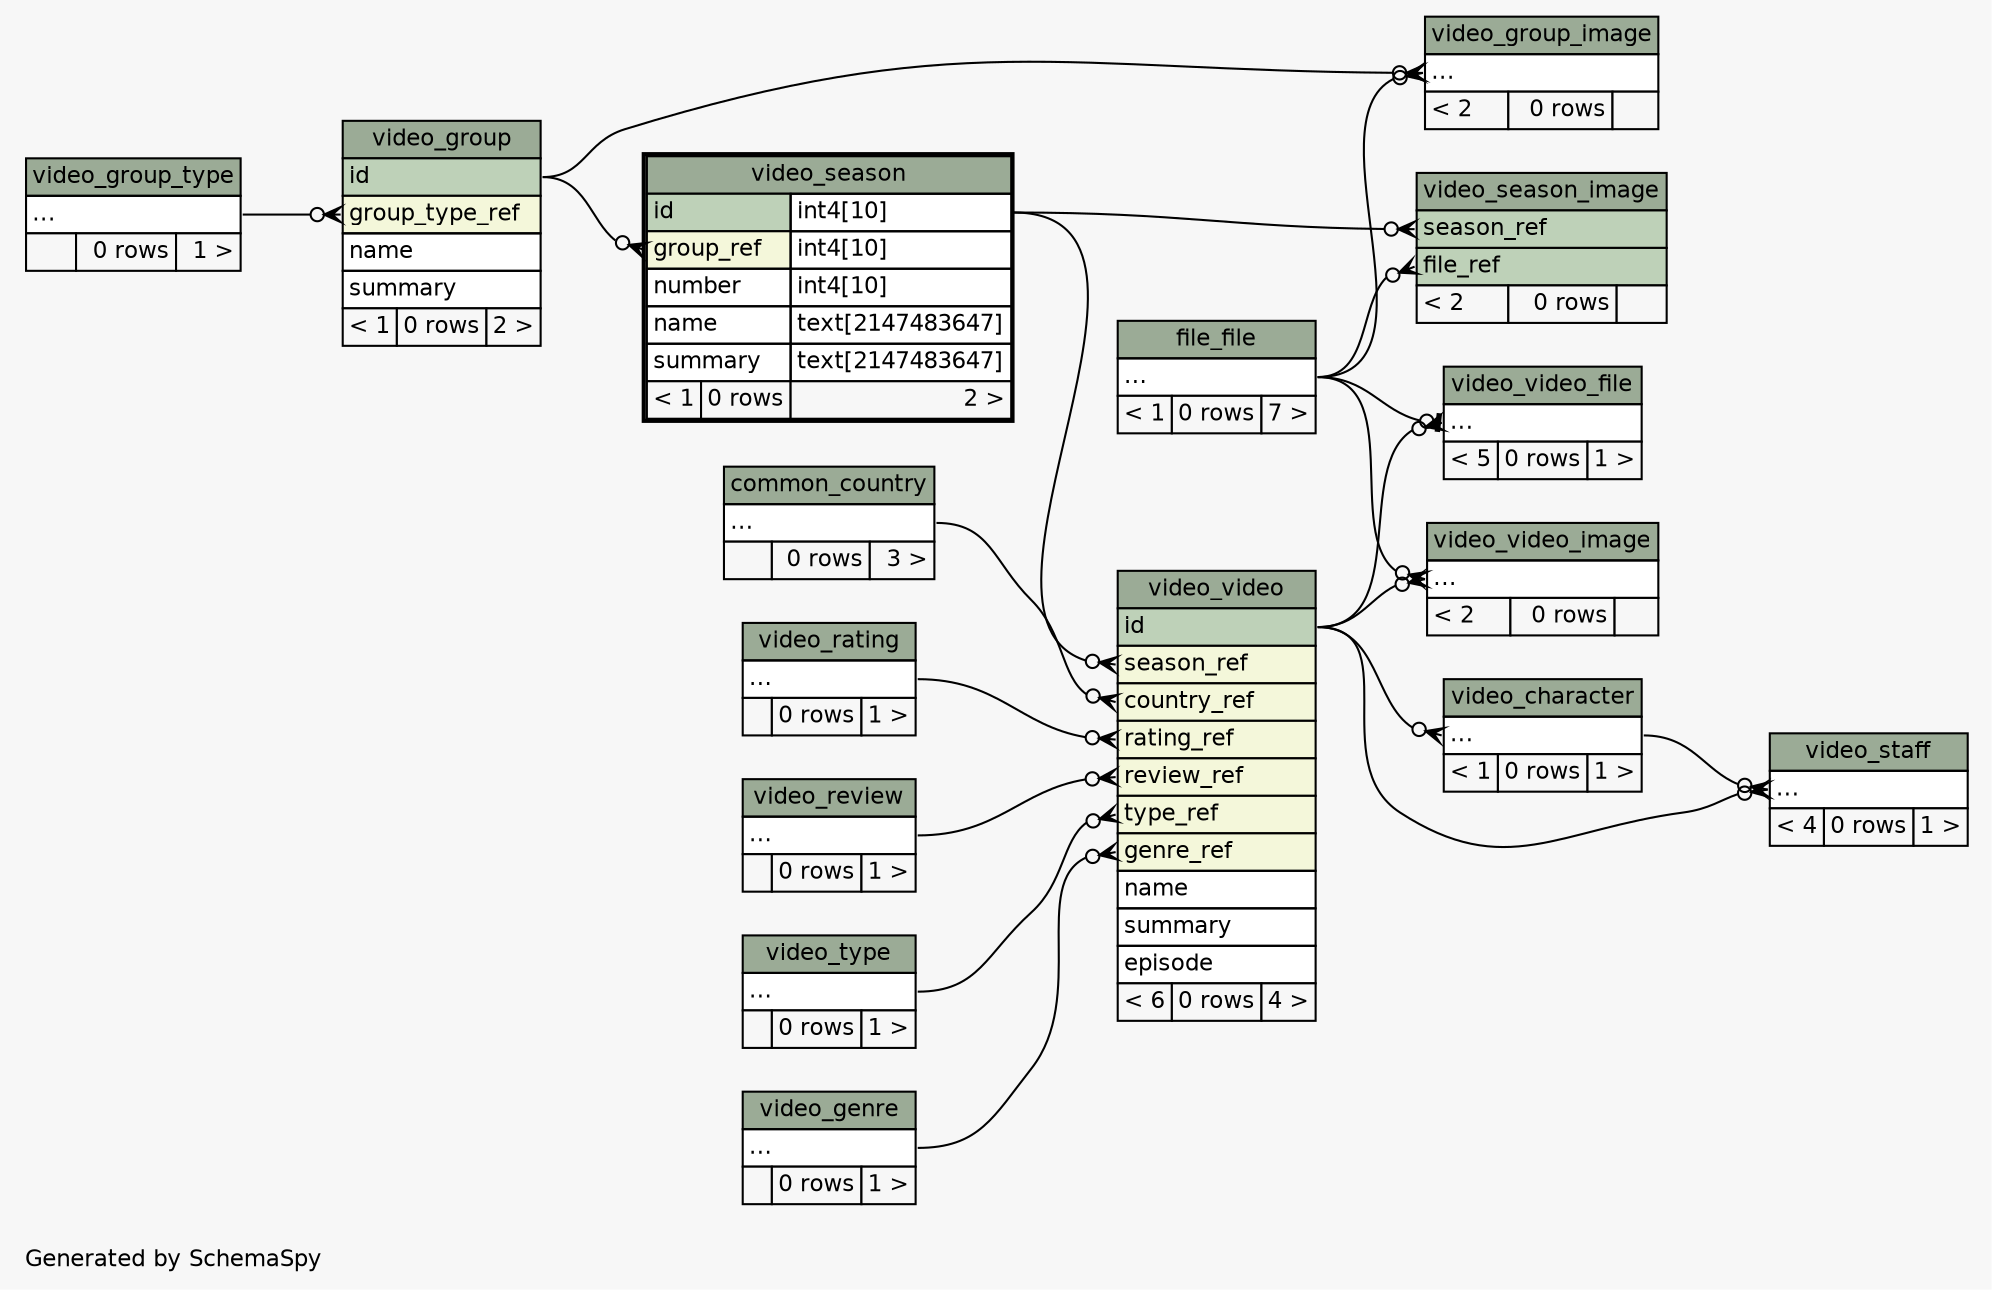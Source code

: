 // dot 2.26.3 on Linux 3.2.0-23-generic
// SchemaSpy rev 590
digraph "twoDegreesRelationshipsDiagram" {
  graph [
    rankdir="RL"
    bgcolor="#f7f7f7"
    label="\nGenerated by SchemaSpy"
    labeljust="l"
    nodesep="0.18"
    ranksep="0.46"
    fontname="Helvetica"
    fontsize="11"
  ];
  node [
    fontname="Helvetica"
    fontsize="11"
    shape="plaintext"
  ];
  edge [
    arrowsize="0.8"
  ];
  "video_character":"elipses":w -> "video_video":"id":e [arrowhead=none dir=back arrowtail=crowodot];
  "video_group":"group_type_ref":w -> "video_group_type":"elipses":e [arrowhead=none dir=back arrowtail=crowodot];
  "video_group_image":"elipses":w -> "file_file":"elipses":e [arrowhead=none dir=back arrowtail=crowodot];
  "video_group_image":"elipses":w -> "video_group":"id":e [arrowhead=none dir=back arrowtail=crowodot];
  "video_season":"group_ref":w -> "video_group":"id":e [arrowhead=none dir=back arrowtail=crowodot];
  "video_season_image":"file_ref":w -> "file_file":"elipses":e [arrowhead=none dir=back arrowtail=crowodot];
  "video_season_image":"season_ref":w -> "video_season":"id.type":e [arrowhead=none dir=back arrowtail=crowodot];
  "video_staff":"elipses":w -> "video_character":"elipses":e [arrowhead=none dir=back arrowtail=crowodot];
  "video_staff":"elipses":w -> "video_video":"id":e [arrowhead=none dir=back arrowtail=crowodot];
  "video_video":"country_ref":w -> "common_country":"elipses":e [arrowhead=none dir=back arrowtail=crowodot];
  "video_video":"genre_ref":w -> "video_genre":"elipses":e [arrowhead=none dir=back arrowtail=crowodot];
  "video_video":"rating_ref":w -> "video_rating":"elipses":e [arrowhead=none dir=back arrowtail=crowodot];
  "video_video":"review_ref":w -> "video_review":"elipses":e [arrowhead=none dir=back arrowtail=crowodot];
  "video_video":"season_ref":w -> "video_season":"id.type":e [arrowhead=none dir=back arrowtail=crowodot];
  "video_video":"type_ref":w -> "video_type":"elipses":e [arrowhead=none dir=back arrowtail=crowodot];
  "video_video_file":"elipses":w -> "file_file":"elipses":e [arrowhead=none dir=back arrowtail=teeodot];
  "video_video_file":"elipses":w -> "video_video":"id":e [arrowhead=none dir=back arrowtail=crowodot];
  "video_video_image":"elipses":w -> "file_file":"elipses":e [arrowhead=none dir=back arrowtail=crowodot];
  "video_video_image":"elipses":w -> "video_video":"id":e [arrowhead=none dir=back arrowtail=crowodot];
  "common_country" [
    label=<
    <TABLE BORDER="0" CELLBORDER="1" CELLSPACING="0" BGCOLOR="#ffffff">
      <TR><TD COLSPAN="3" BGCOLOR="#9bab96" ALIGN="CENTER">common_country</TD></TR>
      <TR><TD PORT="elipses" COLSPAN="3" ALIGN="LEFT">...</TD></TR>
      <TR><TD ALIGN="LEFT" BGCOLOR="#f7f7f7">  </TD><TD ALIGN="RIGHT" BGCOLOR="#f7f7f7">0 rows</TD><TD ALIGN="RIGHT" BGCOLOR="#f7f7f7">3 &gt;</TD></TR>
    </TABLE>>
    URL="common_country.html"
    tooltip="common_country"
  ];
  "file_file" [
    label=<
    <TABLE BORDER="0" CELLBORDER="1" CELLSPACING="0" BGCOLOR="#ffffff">
      <TR><TD COLSPAN="3" BGCOLOR="#9bab96" ALIGN="CENTER">file_file</TD></TR>
      <TR><TD PORT="elipses" COLSPAN="3" ALIGN="LEFT">...</TD></TR>
      <TR><TD ALIGN="LEFT" BGCOLOR="#f7f7f7">&lt; 1</TD><TD ALIGN="RIGHT" BGCOLOR="#f7f7f7">0 rows</TD><TD ALIGN="RIGHT" BGCOLOR="#f7f7f7">7 &gt;</TD></TR>
    </TABLE>>
    URL="file_file.html"
    tooltip="file_file"
  ];
  "video_character" [
    label=<
    <TABLE BORDER="0" CELLBORDER="1" CELLSPACING="0" BGCOLOR="#ffffff">
      <TR><TD COLSPAN="3" BGCOLOR="#9bab96" ALIGN="CENTER">video_character</TD></TR>
      <TR><TD PORT="elipses" COLSPAN="3" ALIGN="LEFT">...</TD></TR>
      <TR><TD ALIGN="LEFT" BGCOLOR="#f7f7f7">&lt; 1</TD><TD ALIGN="RIGHT" BGCOLOR="#f7f7f7">0 rows</TD><TD ALIGN="RIGHT" BGCOLOR="#f7f7f7">1 &gt;</TD></TR>
    </TABLE>>
    URL="video_character.html"
    tooltip="video_character"
  ];
  "video_genre" [
    label=<
    <TABLE BORDER="0" CELLBORDER="1" CELLSPACING="0" BGCOLOR="#ffffff">
      <TR><TD COLSPAN="3" BGCOLOR="#9bab96" ALIGN="CENTER">video_genre</TD></TR>
      <TR><TD PORT="elipses" COLSPAN="3" ALIGN="LEFT">...</TD></TR>
      <TR><TD ALIGN="LEFT" BGCOLOR="#f7f7f7">  </TD><TD ALIGN="RIGHT" BGCOLOR="#f7f7f7">0 rows</TD><TD ALIGN="RIGHT" BGCOLOR="#f7f7f7">1 &gt;</TD></TR>
    </TABLE>>
    URL="video_genre.html"
    tooltip="video_genre"
  ];
  "video_group" [
    label=<
    <TABLE BORDER="0" CELLBORDER="1" CELLSPACING="0" BGCOLOR="#ffffff">
      <TR><TD COLSPAN="3" BGCOLOR="#9bab96" ALIGN="CENTER">video_group</TD></TR>
      <TR><TD PORT="id" COLSPAN="3" BGCOLOR="#bed1b8" ALIGN="LEFT">id</TD></TR>
      <TR><TD PORT="group_type_ref" COLSPAN="3" BGCOLOR="#f4f7da" ALIGN="LEFT">group_type_ref</TD></TR>
      <TR><TD PORT="name" COLSPAN="3" ALIGN="LEFT">name</TD></TR>
      <TR><TD PORT="summary" COLSPAN="3" ALIGN="LEFT">summary</TD></TR>
      <TR><TD ALIGN="LEFT" BGCOLOR="#f7f7f7">&lt; 1</TD><TD ALIGN="RIGHT" BGCOLOR="#f7f7f7">0 rows</TD><TD ALIGN="RIGHT" BGCOLOR="#f7f7f7">2 &gt;</TD></TR>
    </TABLE>>
    URL="video_group.html"
    tooltip="video_group"
  ];
  "video_group_image" [
    label=<
    <TABLE BORDER="0" CELLBORDER="1" CELLSPACING="0" BGCOLOR="#ffffff">
      <TR><TD COLSPAN="3" BGCOLOR="#9bab96" ALIGN="CENTER">video_group_image</TD></TR>
      <TR><TD PORT="elipses" COLSPAN="3" ALIGN="LEFT">...</TD></TR>
      <TR><TD ALIGN="LEFT" BGCOLOR="#f7f7f7">&lt; 2</TD><TD ALIGN="RIGHT" BGCOLOR="#f7f7f7">0 rows</TD><TD ALIGN="RIGHT" BGCOLOR="#f7f7f7">  </TD></TR>
    </TABLE>>
    URL="video_group_image.html"
    tooltip="video_group_image"
  ];
  "video_group_type" [
    label=<
    <TABLE BORDER="0" CELLBORDER="1" CELLSPACING="0" BGCOLOR="#ffffff">
      <TR><TD COLSPAN="3" BGCOLOR="#9bab96" ALIGN="CENTER">video_group_type</TD></TR>
      <TR><TD PORT="elipses" COLSPAN="3" ALIGN="LEFT">...</TD></TR>
      <TR><TD ALIGN="LEFT" BGCOLOR="#f7f7f7">  </TD><TD ALIGN="RIGHT" BGCOLOR="#f7f7f7">0 rows</TD><TD ALIGN="RIGHT" BGCOLOR="#f7f7f7">1 &gt;</TD></TR>
    </TABLE>>
    URL="video_group_type.html"
    tooltip="video_group_type"
  ];
  "video_rating" [
    label=<
    <TABLE BORDER="0" CELLBORDER="1" CELLSPACING="0" BGCOLOR="#ffffff">
      <TR><TD COLSPAN="3" BGCOLOR="#9bab96" ALIGN="CENTER">video_rating</TD></TR>
      <TR><TD PORT="elipses" COLSPAN="3" ALIGN="LEFT">...</TD></TR>
      <TR><TD ALIGN="LEFT" BGCOLOR="#f7f7f7">  </TD><TD ALIGN="RIGHT" BGCOLOR="#f7f7f7">0 rows</TD><TD ALIGN="RIGHT" BGCOLOR="#f7f7f7">1 &gt;</TD></TR>
    </TABLE>>
    URL="video_rating.html"
    tooltip="video_rating"
  ];
  "video_review" [
    label=<
    <TABLE BORDER="0" CELLBORDER="1" CELLSPACING="0" BGCOLOR="#ffffff">
      <TR><TD COLSPAN="3" BGCOLOR="#9bab96" ALIGN="CENTER">video_review</TD></TR>
      <TR><TD PORT="elipses" COLSPAN="3" ALIGN="LEFT">...</TD></TR>
      <TR><TD ALIGN="LEFT" BGCOLOR="#f7f7f7">  </TD><TD ALIGN="RIGHT" BGCOLOR="#f7f7f7">0 rows</TD><TD ALIGN="RIGHT" BGCOLOR="#f7f7f7">1 &gt;</TD></TR>
    </TABLE>>
    URL="video_review.html"
    tooltip="video_review"
  ];
  "video_season" [
    label=<
    <TABLE BORDER="2" CELLBORDER="1" CELLSPACING="0" BGCOLOR="#ffffff">
      <TR><TD COLSPAN="3" BGCOLOR="#9bab96" ALIGN="CENTER">video_season</TD></TR>
      <TR><TD PORT="id" COLSPAN="2" BGCOLOR="#bed1b8" ALIGN="LEFT">id</TD><TD PORT="id.type" ALIGN="LEFT">int4[10]</TD></TR>
      <TR><TD PORT="group_ref" COLSPAN="2" BGCOLOR="#f4f7da" ALIGN="LEFT">group_ref</TD><TD PORT="group_ref.type" ALIGN="LEFT">int4[10]</TD></TR>
      <TR><TD PORT="number" COLSPAN="2" ALIGN="LEFT">number</TD><TD PORT="number.type" ALIGN="LEFT">int4[10]</TD></TR>
      <TR><TD PORT="name" COLSPAN="2" ALIGN="LEFT">name</TD><TD PORT="name.type" ALIGN="LEFT">text[2147483647]</TD></TR>
      <TR><TD PORT="summary" COLSPAN="2" ALIGN="LEFT">summary</TD><TD PORT="summary.type" ALIGN="LEFT">text[2147483647]</TD></TR>
      <TR><TD ALIGN="LEFT" BGCOLOR="#f7f7f7">&lt; 1</TD><TD ALIGN="RIGHT" BGCOLOR="#f7f7f7">0 rows</TD><TD ALIGN="RIGHT" BGCOLOR="#f7f7f7">2 &gt;</TD></TR>
    </TABLE>>
    URL="video_season.html"
    tooltip="video_season"
  ];
  "video_season_image" [
    label=<
    <TABLE BORDER="0" CELLBORDER="1" CELLSPACING="0" BGCOLOR="#ffffff">
      <TR><TD COLSPAN="3" BGCOLOR="#9bab96" ALIGN="CENTER">video_season_image</TD></TR>
      <TR><TD PORT="season_ref" COLSPAN="3" BGCOLOR="#bed1b8" ALIGN="LEFT">season_ref</TD></TR>
      <TR><TD PORT="file_ref" COLSPAN="3" BGCOLOR="#bed1b8" ALIGN="LEFT">file_ref</TD></TR>
      <TR><TD ALIGN="LEFT" BGCOLOR="#f7f7f7">&lt; 2</TD><TD ALIGN="RIGHT" BGCOLOR="#f7f7f7">0 rows</TD><TD ALIGN="RIGHT" BGCOLOR="#f7f7f7">  </TD></TR>
    </TABLE>>
    URL="video_season_image.html"
    tooltip="video_season_image"
  ];
  "video_staff" [
    label=<
    <TABLE BORDER="0" CELLBORDER="1" CELLSPACING="0" BGCOLOR="#ffffff">
      <TR><TD COLSPAN="3" BGCOLOR="#9bab96" ALIGN="CENTER">video_staff</TD></TR>
      <TR><TD PORT="elipses" COLSPAN="3" ALIGN="LEFT">...</TD></TR>
      <TR><TD ALIGN="LEFT" BGCOLOR="#f7f7f7">&lt; 4</TD><TD ALIGN="RIGHT" BGCOLOR="#f7f7f7">0 rows</TD><TD ALIGN="RIGHT" BGCOLOR="#f7f7f7">1 &gt;</TD></TR>
    </TABLE>>
    URL="video_staff.html"
    tooltip="video_staff"
  ];
  "video_type" [
    label=<
    <TABLE BORDER="0" CELLBORDER="1" CELLSPACING="0" BGCOLOR="#ffffff">
      <TR><TD COLSPAN="3" BGCOLOR="#9bab96" ALIGN="CENTER">video_type</TD></TR>
      <TR><TD PORT="elipses" COLSPAN="3" ALIGN="LEFT">...</TD></TR>
      <TR><TD ALIGN="LEFT" BGCOLOR="#f7f7f7">  </TD><TD ALIGN="RIGHT" BGCOLOR="#f7f7f7">0 rows</TD><TD ALIGN="RIGHT" BGCOLOR="#f7f7f7">1 &gt;</TD></TR>
    </TABLE>>
    URL="video_type.html"
    tooltip="video_type"
  ];
  "video_video" [
    label=<
    <TABLE BORDER="0" CELLBORDER="1" CELLSPACING="0" BGCOLOR="#ffffff">
      <TR><TD COLSPAN="3" BGCOLOR="#9bab96" ALIGN="CENTER">video_video</TD></TR>
      <TR><TD PORT="id" COLSPAN="3" BGCOLOR="#bed1b8" ALIGN="LEFT">id</TD></TR>
      <TR><TD PORT="season_ref" COLSPAN="3" BGCOLOR="#f4f7da" ALIGN="LEFT">season_ref</TD></TR>
      <TR><TD PORT="country_ref" COLSPAN="3" BGCOLOR="#f4f7da" ALIGN="LEFT">country_ref</TD></TR>
      <TR><TD PORT="rating_ref" COLSPAN="3" BGCOLOR="#f4f7da" ALIGN="LEFT">rating_ref</TD></TR>
      <TR><TD PORT="review_ref" COLSPAN="3" BGCOLOR="#f4f7da" ALIGN="LEFT">review_ref</TD></TR>
      <TR><TD PORT="type_ref" COLSPAN="3" BGCOLOR="#f4f7da" ALIGN="LEFT">type_ref</TD></TR>
      <TR><TD PORT="genre_ref" COLSPAN="3" BGCOLOR="#f4f7da" ALIGN="LEFT">genre_ref</TD></TR>
      <TR><TD PORT="name" COLSPAN="3" ALIGN="LEFT">name</TD></TR>
      <TR><TD PORT="summary" COLSPAN="3" ALIGN="LEFT">summary</TD></TR>
      <TR><TD PORT="episode" COLSPAN="3" ALIGN="LEFT">episode</TD></TR>
      <TR><TD ALIGN="LEFT" BGCOLOR="#f7f7f7">&lt; 6</TD><TD ALIGN="RIGHT" BGCOLOR="#f7f7f7">0 rows</TD><TD ALIGN="RIGHT" BGCOLOR="#f7f7f7">4 &gt;</TD></TR>
    </TABLE>>
    URL="video_video.html"
    tooltip="video_video"
  ];
  "video_video_file" [
    label=<
    <TABLE BORDER="0" CELLBORDER="1" CELLSPACING="0" BGCOLOR="#ffffff">
      <TR><TD COLSPAN="3" BGCOLOR="#9bab96" ALIGN="CENTER">video_video_file</TD></TR>
      <TR><TD PORT="elipses" COLSPAN="3" ALIGN="LEFT">...</TD></TR>
      <TR><TD ALIGN="LEFT" BGCOLOR="#f7f7f7">&lt; 5</TD><TD ALIGN="RIGHT" BGCOLOR="#f7f7f7">0 rows</TD><TD ALIGN="RIGHT" BGCOLOR="#f7f7f7">1 &gt;</TD></TR>
    </TABLE>>
    URL="video_video_file.html"
    tooltip="video_video_file"
  ];
  "video_video_image" [
    label=<
    <TABLE BORDER="0" CELLBORDER="1" CELLSPACING="0" BGCOLOR="#ffffff">
      <TR><TD COLSPAN="3" BGCOLOR="#9bab96" ALIGN="CENTER">video_video_image</TD></TR>
      <TR><TD PORT="elipses" COLSPAN="3" ALIGN="LEFT">...</TD></TR>
      <TR><TD ALIGN="LEFT" BGCOLOR="#f7f7f7">&lt; 2</TD><TD ALIGN="RIGHT" BGCOLOR="#f7f7f7">0 rows</TD><TD ALIGN="RIGHT" BGCOLOR="#f7f7f7">  </TD></TR>
    </TABLE>>
    URL="video_video_image.html"
    tooltip="video_video_image"
  ];
}
